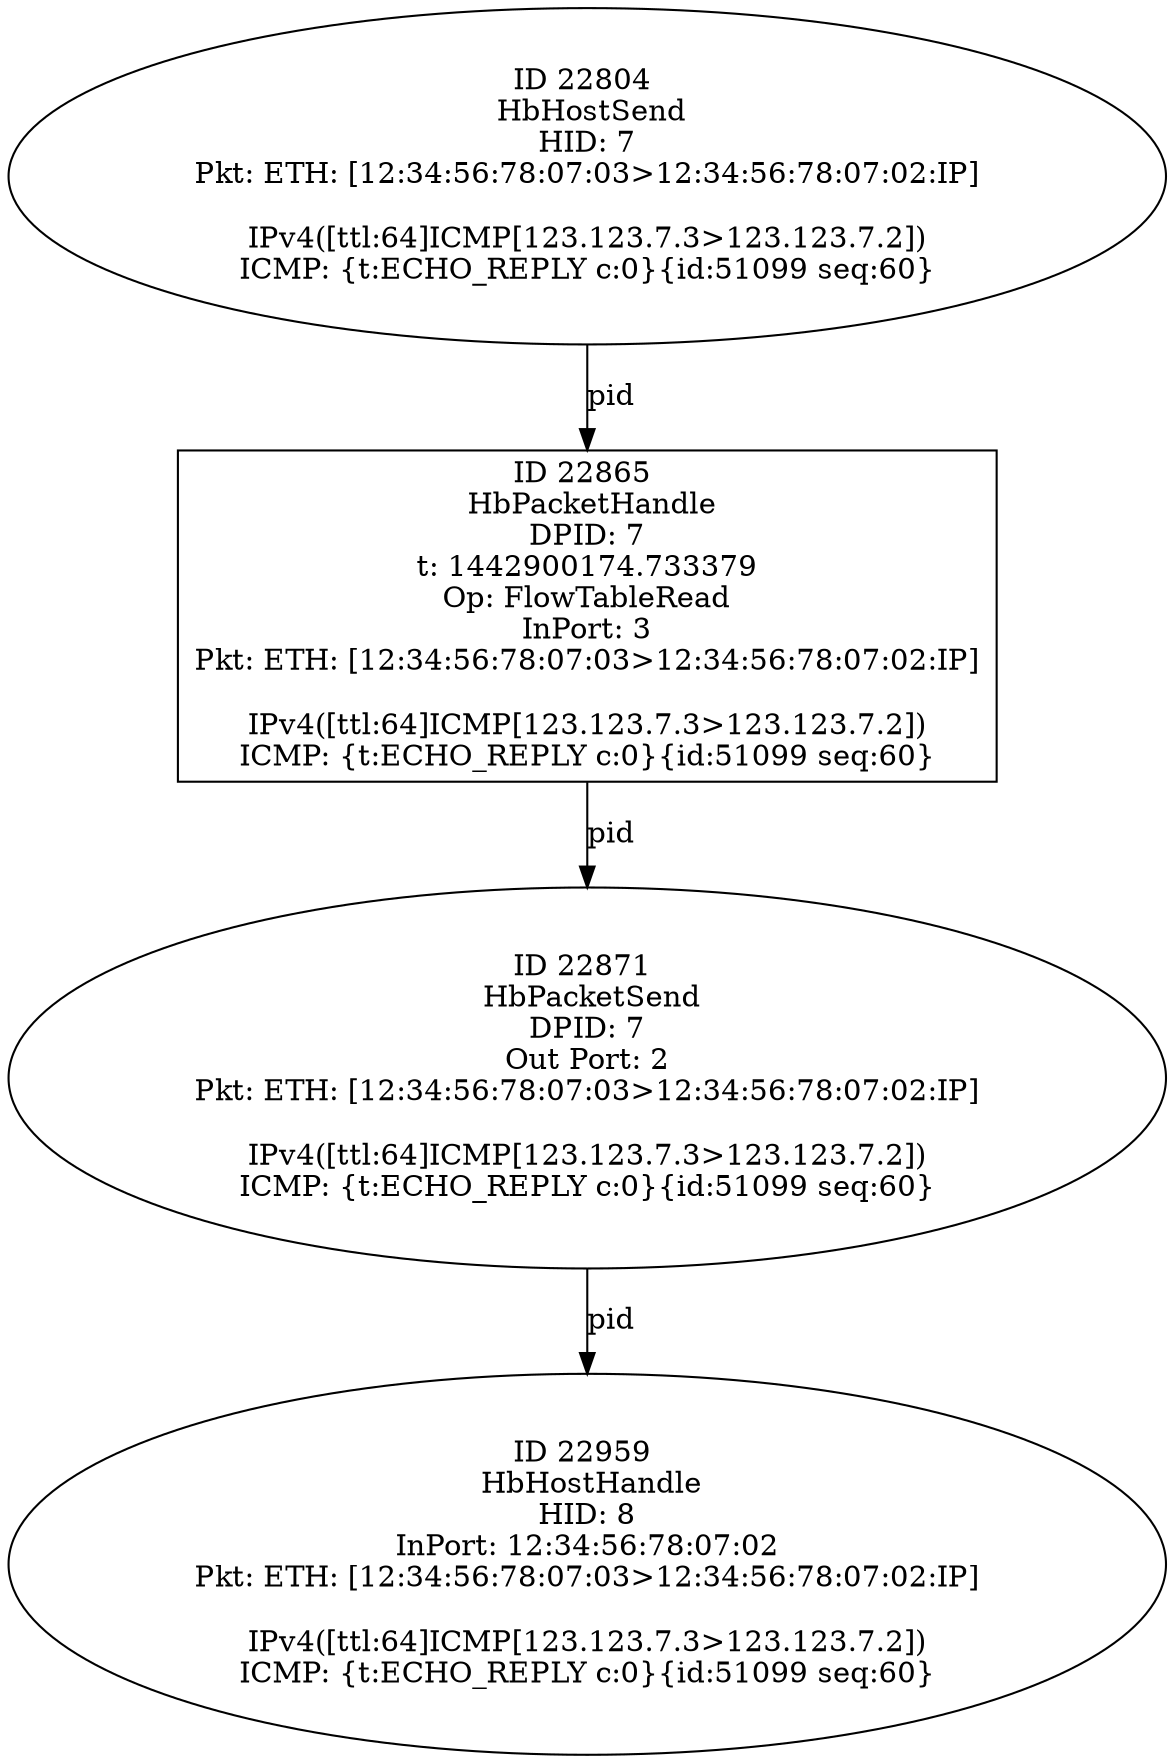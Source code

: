 strict digraph G {
22865 [shape=box, event=<hb_events.HbPacketHandle object at 0x10cc59110>, label="ID 22865 
 HbPacketHandle
DPID: 7
t: 1442900174.733379
Op: FlowTableRead
InPort: 3
Pkt: ETH: [12:34:56:78:07:03>12:34:56:78:07:02:IP]

IPv4([ttl:64]ICMP[123.123.7.3>123.123.7.2])
ICMP: {t:ECHO_REPLY c:0}{id:51099 seq:60}"];
22871 [shape=oval, event=<hb_events.HbPacketSend object at 0x10cc5f110>, label="ID 22871 
 HbPacketSend
DPID: 7
Out Port: 2
Pkt: ETH: [12:34:56:78:07:03>12:34:56:78:07:02:IP]

IPv4([ttl:64]ICMP[123.123.7.3>123.123.7.2])
ICMP: {t:ECHO_REPLY c:0}{id:51099 seq:60}"];
22804 [shape=oval, event=<hb_events.HbHostSend object at 0x10cc3f9d0>, label="ID 22804 
 HbHostSend
HID: 7
Pkt: ETH: [12:34:56:78:07:03>12:34:56:78:07:02:IP]

IPv4([ttl:64]ICMP[123.123.7.3>123.123.7.2])
ICMP: {t:ECHO_REPLY c:0}{id:51099 seq:60}"];
22959 [shape=oval, event=<hb_events.HbHostHandle object at 0x10cc61350>, label="ID 22959 
 HbHostHandle
HID: 8
InPort: 12:34:56:78:07:02
Pkt: ETH: [12:34:56:78:07:03>12:34:56:78:07:02:IP]

IPv4([ttl:64]ICMP[123.123.7.3>123.123.7.2])
ICMP: {t:ECHO_REPLY c:0}{id:51099 seq:60}"];
22865 -> 22871  [rel=pid, label=pid];
22804 -> 22865  [rel=pid, label=pid];
22871 -> 22959  [rel=pid, label=pid];
}
